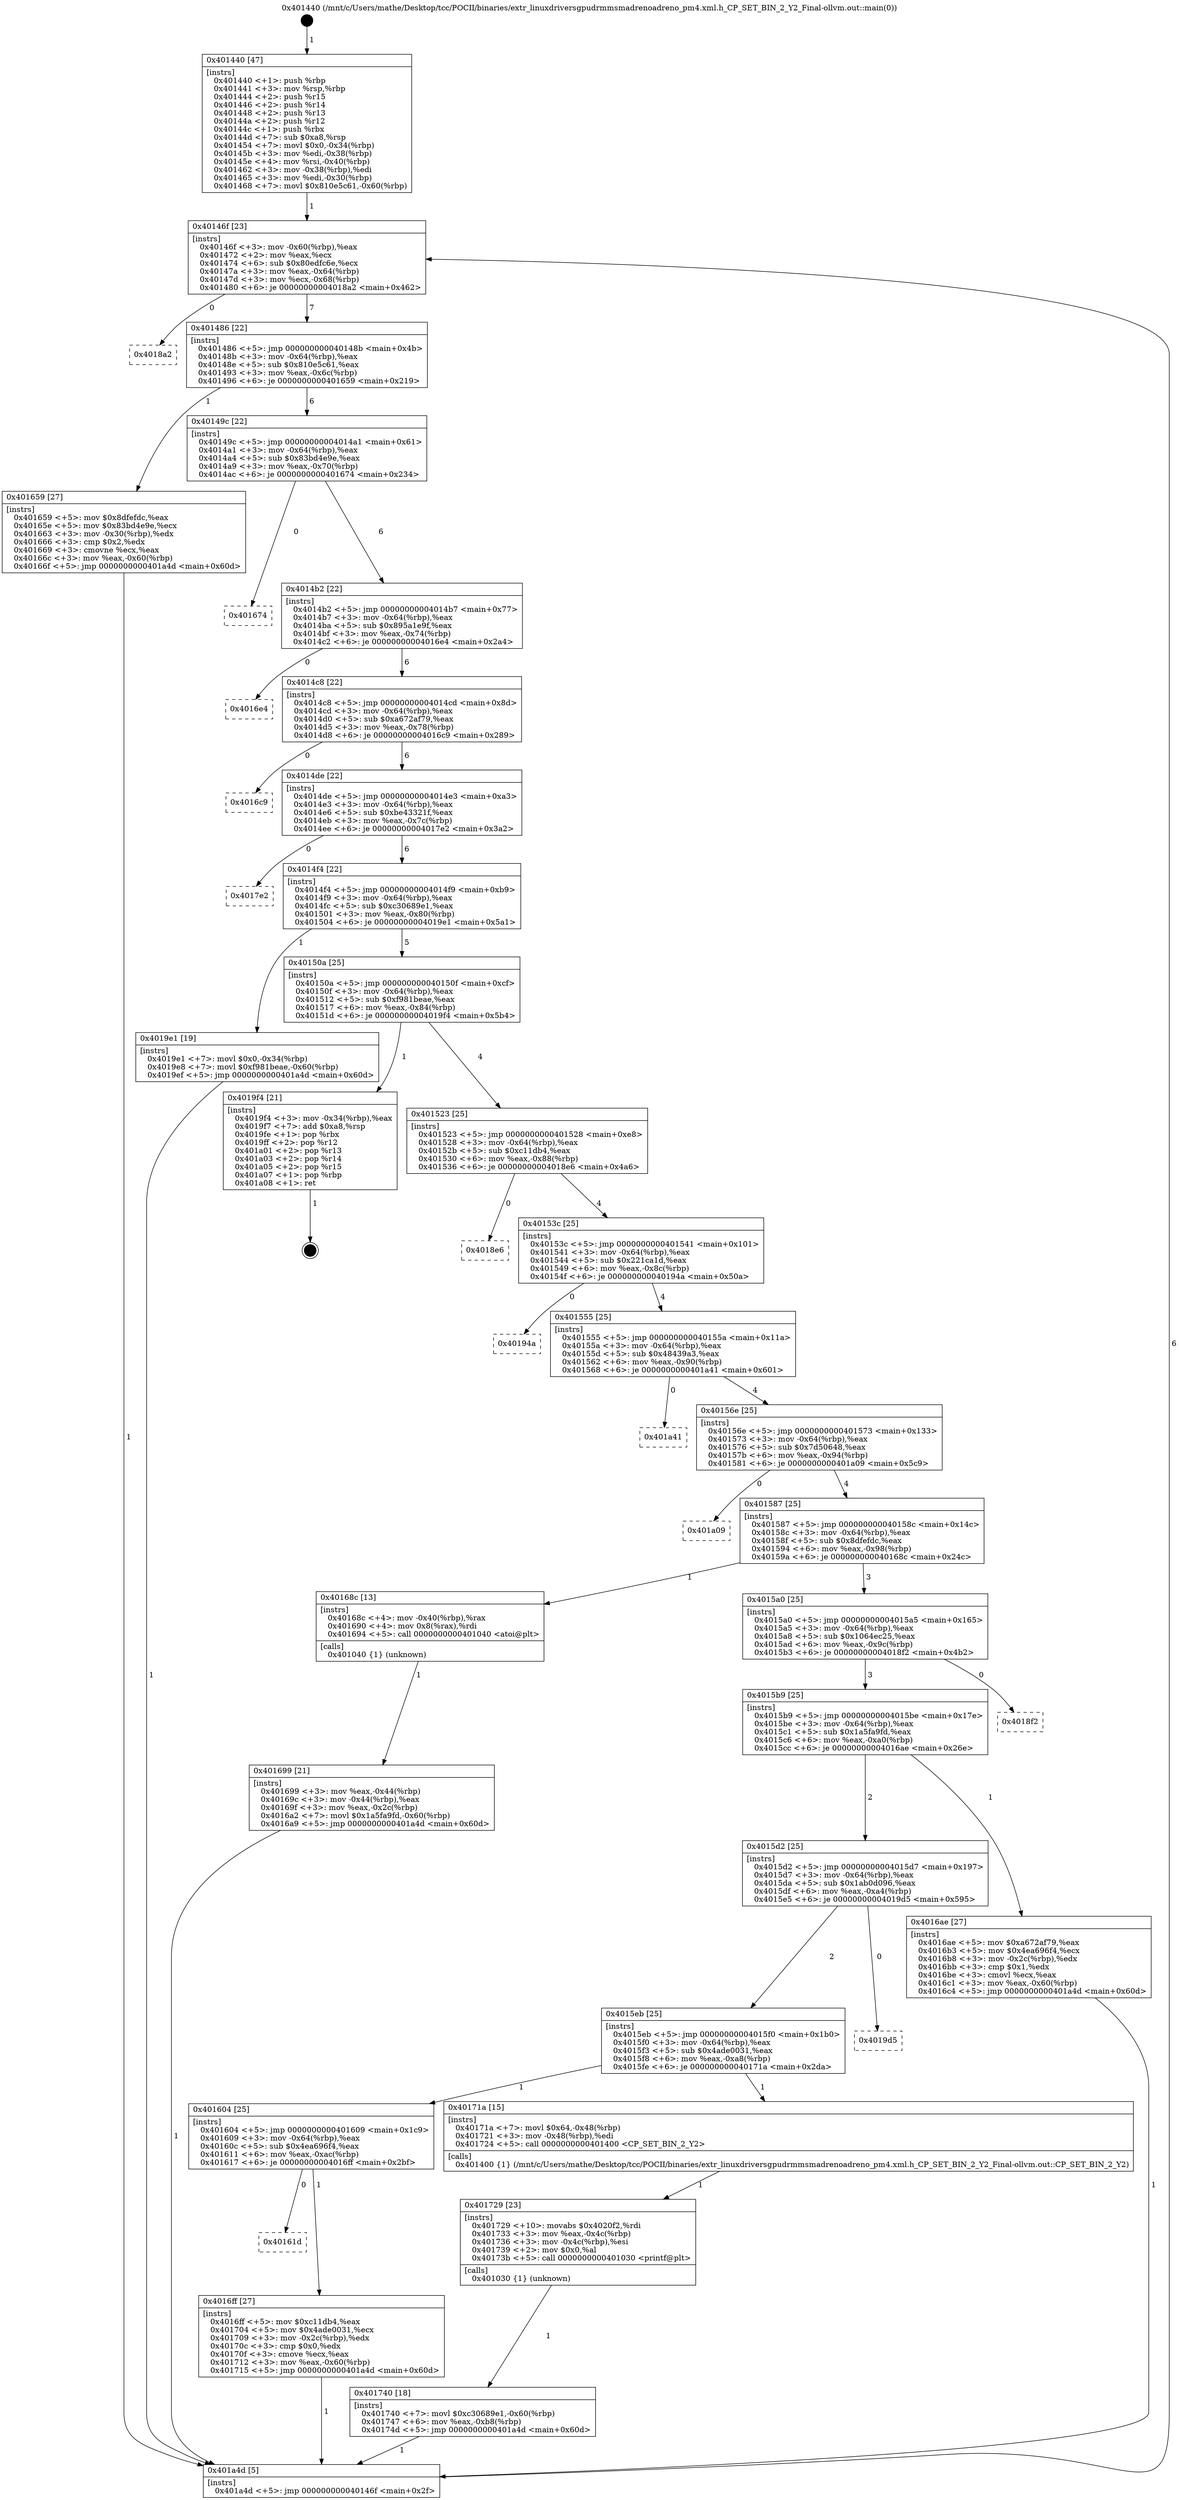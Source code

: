 digraph "0x401440" {
  label = "0x401440 (/mnt/c/Users/mathe/Desktop/tcc/POCII/binaries/extr_linuxdriversgpudrmmsmadrenoadreno_pm4.xml.h_CP_SET_BIN_2_Y2_Final-ollvm.out::main(0))"
  labelloc = "t"
  node[shape=record]

  Entry [label="",width=0.3,height=0.3,shape=circle,fillcolor=black,style=filled]
  "0x40146f" [label="{
     0x40146f [23]\l
     | [instrs]\l
     &nbsp;&nbsp;0x40146f \<+3\>: mov -0x60(%rbp),%eax\l
     &nbsp;&nbsp;0x401472 \<+2\>: mov %eax,%ecx\l
     &nbsp;&nbsp;0x401474 \<+6\>: sub $0x80edfc6e,%ecx\l
     &nbsp;&nbsp;0x40147a \<+3\>: mov %eax,-0x64(%rbp)\l
     &nbsp;&nbsp;0x40147d \<+3\>: mov %ecx,-0x68(%rbp)\l
     &nbsp;&nbsp;0x401480 \<+6\>: je 00000000004018a2 \<main+0x462\>\l
  }"]
  "0x4018a2" [label="{
     0x4018a2\l
  }", style=dashed]
  "0x401486" [label="{
     0x401486 [22]\l
     | [instrs]\l
     &nbsp;&nbsp;0x401486 \<+5\>: jmp 000000000040148b \<main+0x4b\>\l
     &nbsp;&nbsp;0x40148b \<+3\>: mov -0x64(%rbp),%eax\l
     &nbsp;&nbsp;0x40148e \<+5\>: sub $0x810e5c61,%eax\l
     &nbsp;&nbsp;0x401493 \<+3\>: mov %eax,-0x6c(%rbp)\l
     &nbsp;&nbsp;0x401496 \<+6\>: je 0000000000401659 \<main+0x219\>\l
  }"]
  Exit [label="",width=0.3,height=0.3,shape=circle,fillcolor=black,style=filled,peripheries=2]
  "0x401659" [label="{
     0x401659 [27]\l
     | [instrs]\l
     &nbsp;&nbsp;0x401659 \<+5\>: mov $0x8dfefdc,%eax\l
     &nbsp;&nbsp;0x40165e \<+5\>: mov $0x83bd4e9e,%ecx\l
     &nbsp;&nbsp;0x401663 \<+3\>: mov -0x30(%rbp),%edx\l
     &nbsp;&nbsp;0x401666 \<+3\>: cmp $0x2,%edx\l
     &nbsp;&nbsp;0x401669 \<+3\>: cmovne %ecx,%eax\l
     &nbsp;&nbsp;0x40166c \<+3\>: mov %eax,-0x60(%rbp)\l
     &nbsp;&nbsp;0x40166f \<+5\>: jmp 0000000000401a4d \<main+0x60d\>\l
  }"]
  "0x40149c" [label="{
     0x40149c [22]\l
     | [instrs]\l
     &nbsp;&nbsp;0x40149c \<+5\>: jmp 00000000004014a1 \<main+0x61\>\l
     &nbsp;&nbsp;0x4014a1 \<+3\>: mov -0x64(%rbp),%eax\l
     &nbsp;&nbsp;0x4014a4 \<+5\>: sub $0x83bd4e9e,%eax\l
     &nbsp;&nbsp;0x4014a9 \<+3\>: mov %eax,-0x70(%rbp)\l
     &nbsp;&nbsp;0x4014ac \<+6\>: je 0000000000401674 \<main+0x234\>\l
  }"]
  "0x401a4d" [label="{
     0x401a4d [5]\l
     | [instrs]\l
     &nbsp;&nbsp;0x401a4d \<+5\>: jmp 000000000040146f \<main+0x2f\>\l
  }"]
  "0x401440" [label="{
     0x401440 [47]\l
     | [instrs]\l
     &nbsp;&nbsp;0x401440 \<+1\>: push %rbp\l
     &nbsp;&nbsp;0x401441 \<+3\>: mov %rsp,%rbp\l
     &nbsp;&nbsp;0x401444 \<+2\>: push %r15\l
     &nbsp;&nbsp;0x401446 \<+2\>: push %r14\l
     &nbsp;&nbsp;0x401448 \<+2\>: push %r13\l
     &nbsp;&nbsp;0x40144a \<+2\>: push %r12\l
     &nbsp;&nbsp;0x40144c \<+1\>: push %rbx\l
     &nbsp;&nbsp;0x40144d \<+7\>: sub $0xa8,%rsp\l
     &nbsp;&nbsp;0x401454 \<+7\>: movl $0x0,-0x34(%rbp)\l
     &nbsp;&nbsp;0x40145b \<+3\>: mov %edi,-0x38(%rbp)\l
     &nbsp;&nbsp;0x40145e \<+4\>: mov %rsi,-0x40(%rbp)\l
     &nbsp;&nbsp;0x401462 \<+3\>: mov -0x38(%rbp),%edi\l
     &nbsp;&nbsp;0x401465 \<+3\>: mov %edi,-0x30(%rbp)\l
     &nbsp;&nbsp;0x401468 \<+7\>: movl $0x810e5c61,-0x60(%rbp)\l
  }"]
  "0x401740" [label="{
     0x401740 [18]\l
     | [instrs]\l
     &nbsp;&nbsp;0x401740 \<+7\>: movl $0xc30689e1,-0x60(%rbp)\l
     &nbsp;&nbsp;0x401747 \<+6\>: mov %eax,-0xb8(%rbp)\l
     &nbsp;&nbsp;0x40174d \<+5\>: jmp 0000000000401a4d \<main+0x60d\>\l
  }"]
  "0x401674" [label="{
     0x401674\l
  }", style=dashed]
  "0x4014b2" [label="{
     0x4014b2 [22]\l
     | [instrs]\l
     &nbsp;&nbsp;0x4014b2 \<+5\>: jmp 00000000004014b7 \<main+0x77\>\l
     &nbsp;&nbsp;0x4014b7 \<+3\>: mov -0x64(%rbp),%eax\l
     &nbsp;&nbsp;0x4014ba \<+5\>: sub $0x895a1e9f,%eax\l
     &nbsp;&nbsp;0x4014bf \<+3\>: mov %eax,-0x74(%rbp)\l
     &nbsp;&nbsp;0x4014c2 \<+6\>: je 00000000004016e4 \<main+0x2a4\>\l
  }"]
  "0x401729" [label="{
     0x401729 [23]\l
     | [instrs]\l
     &nbsp;&nbsp;0x401729 \<+10\>: movabs $0x4020f2,%rdi\l
     &nbsp;&nbsp;0x401733 \<+3\>: mov %eax,-0x4c(%rbp)\l
     &nbsp;&nbsp;0x401736 \<+3\>: mov -0x4c(%rbp),%esi\l
     &nbsp;&nbsp;0x401739 \<+2\>: mov $0x0,%al\l
     &nbsp;&nbsp;0x40173b \<+5\>: call 0000000000401030 \<printf@plt\>\l
     | [calls]\l
     &nbsp;&nbsp;0x401030 \{1\} (unknown)\l
  }"]
  "0x4016e4" [label="{
     0x4016e4\l
  }", style=dashed]
  "0x4014c8" [label="{
     0x4014c8 [22]\l
     | [instrs]\l
     &nbsp;&nbsp;0x4014c8 \<+5\>: jmp 00000000004014cd \<main+0x8d\>\l
     &nbsp;&nbsp;0x4014cd \<+3\>: mov -0x64(%rbp),%eax\l
     &nbsp;&nbsp;0x4014d0 \<+5\>: sub $0xa672af79,%eax\l
     &nbsp;&nbsp;0x4014d5 \<+3\>: mov %eax,-0x78(%rbp)\l
     &nbsp;&nbsp;0x4014d8 \<+6\>: je 00000000004016c9 \<main+0x289\>\l
  }"]
  "0x40161d" [label="{
     0x40161d\l
  }", style=dashed]
  "0x4016c9" [label="{
     0x4016c9\l
  }", style=dashed]
  "0x4014de" [label="{
     0x4014de [22]\l
     | [instrs]\l
     &nbsp;&nbsp;0x4014de \<+5\>: jmp 00000000004014e3 \<main+0xa3\>\l
     &nbsp;&nbsp;0x4014e3 \<+3\>: mov -0x64(%rbp),%eax\l
     &nbsp;&nbsp;0x4014e6 \<+5\>: sub $0xbe43321f,%eax\l
     &nbsp;&nbsp;0x4014eb \<+3\>: mov %eax,-0x7c(%rbp)\l
     &nbsp;&nbsp;0x4014ee \<+6\>: je 00000000004017e2 \<main+0x3a2\>\l
  }"]
  "0x4016ff" [label="{
     0x4016ff [27]\l
     | [instrs]\l
     &nbsp;&nbsp;0x4016ff \<+5\>: mov $0xc11db4,%eax\l
     &nbsp;&nbsp;0x401704 \<+5\>: mov $0x4ade0031,%ecx\l
     &nbsp;&nbsp;0x401709 \<+3\>: mov -0x2c(%rbp),%edx\l
     &nbsp;&nbsp;0x40170c \<+3\>: cmp $0x0,%edx\l
     &nbsp;&nbsp;0x40170f \<+3\>: cmove %ecx,%eax\l
     &nbsp;&nbsp;0x401712 \<+3\>: mov %eax,-0x60(%rbp)\l
     &nbsp;&nbsp;0x401715 \<+5\>: jmp 0000000000401a4d \<main+0x60d\>\l
  }"]
  "0x4017e2" [label="{
     0x4017e2\l
  }", style=dashed]
  "0x4014f4" [label="{
     0x4014f4 [22]\l
     | [instrs]\l
     &nbsp;&nbsp;0x4014f4 \<+5\>: jmp 00000000004014f9 \<main+0xb9\>\l
     &nbsp;&nbsp;0x4014f9 \<+3\>: mov -0x64(%rbp),%eax\l
     &nbsp;&nbsp;0x4014fc \<+5\>: sub $0xc30689e1,%eax\l
     &nbsp;&nbsp;0x401501 \<+3\>: mov %eax,-0x80(%rbp)\l
     &nbsp;&nbsp;0x401504 \<+6\>: je 00000000004019e1 \<main+0x5a1\>\l
  }"]
  "0x401604" [label="{
     0x401604 [25]\l
     | [instrs]\l
     &nbsp;&nbsp;0x401604 \<+5\>: jmp 0000000000401609 \<main+0x1c9\>\l
     &nbsp;&nbsp;0x401609 \<+3\>: mov -0x64(%rbp),%eax\l
     &nbsp;&nbsp;0x40160c \<+5\>: sub $0x4ea696f4,%eax\l
     &nbsp;&nbsp;0x401611 \<+6\>: mov %eax,-0xac(%rbp)\l
     &nbsp;&nbsp;0x401617 \<+6\>: je 00000000004016ff \<main+0x2bf\>\l
  }"]
  "0x4019e1" [label="{
     0x4019e1 [19]\l
     | [instrs]\l
     &nbsp;&nbsp;0x4019e1 \<+7\>: movl $0x0,-0x34(%rbp)\l
     &nbsp;&nbsp;0x4019e8 \<+7\>: movl $0xf981beae,-0x60(%rbp)\l
     &nbsp;&nbsp;0x4019ef \<+5\>: jmp 0000000000401a4d \<main+0x60d\>\l
  }"]
  "0x40150a" [label="{
     0x40150a [25]\l
     | [instrs]\l
     &nbsp;&nbsp;0x40150a \<+5\>: jmp 000000000040150f \<main+0xcf\>\l
     &nbsp;&nbsp;0x40150f \<+3\>: mov -0x64(%rbp),%eax\l
     &nbsp;&nbsp;0x401512 \<+5\>: sub $0xf981beae,%eax\l
     &nbsp;&nbsp;0x401517 \<+6\>: mov %eax,-0x84(%rbp)\l
     &nbsp;&nbsp;0x40151d \<+6\>: je 00000000004019f4 \<main+0x5b4\>\l
  }"]
  "0x40171a" [label="{
     0x40171a [15]\l
     | [instrs]\l
     &nbsp;&nbsp;0x40171a \<+7\>: movl $0x64,-0x48(%rbp)\l
     &nbsp;&nbsp;0x401721 \<+3\>: mov -0x48(%rbp),%edi\l
     &nbsp;&nbsp;0x401724 \<+5\>: call 0000000000401400 \<CP_SET_BIN_2_Y2\>\l
     | [calls]\l
     &nbsp;&nbsp;0x401400 \{1\} (/mnt/c/Users/mathe/Desktop/tcc/POCII/binaries/extr_linuxdriversgpudrmmsmadrenoadreno_pm4.xml.h_CP_SET_BIN_2_Y2_Final-ollvm.out::CP_SET_BIN_2_Y2)\l
  }"]
  "0x4019f4" [label="{
     0x4019f4 [21]\l
     | [instrs]\l
     &nbsp;&nbsp;0x4019f4 \<+3\>: mov -0x34(%rbp),%eax\l
     &nbsp;&nbsp;0x4019f7 \<+7\>: add $0xa8,%rsp\l
     &nbsp;&nbsp;0x4019fe \<+1\>: pop %rbx\l
     &nbsp;&nbsp;0x4019ff \<+2\>: pop %r12\l
     &nbsp;&nbsp;0x401a01 \<+2\>: pop %r13\l
     &nbsp;&nbsp;0x401a03 \<+2\>: pop %r14\l
     &nbsp;&nbsp;0x401a05 \<+2\>: pop %r15\l
     &nbsp;&nbsp;0x401a07 \<+1\>: pop %rbp\l
     &nbsp;&nbsp;0x401a08 \<+1\>: ret\l
  }"]
  "0x401523" [label="{
     0x401523 [25]\l
     | [instrs]\l
     &nbsp;&nbsp;0x401523 \<+5\>: jmp 0000000000401528 \<main+0xe8\>\l
     &nbsp;&nbsp;0x401528 \<+3\>: mov -0x64(%rbp),%eax\l
     &nbsp;&nbsp;0x40152b \<+5\>: sub $0xc11db4,%eax\l
     &nbsp;&nbsp;0x401530 \<+6\>: mov %eax,-0x88(%rbp)\l
     &nbsp;&nbsp;0x401536 \<+6\>: je 00000000004018e6 \<main+0x4a6\>\l
  }"]
  "0x4015eb" [label="{
     0x4015eb [25]\l
     | [instrs]\l
     &nbsp;&nbsp;0x4015eb \<+5\>: jmp 00000000004015f0 \<main+0x1b0\>\l
     &nbsp;&nbsp;0x4015f0 \<+3\>: mov -0x64(%rbp),%eax\l
     &nbsp;&nbsp;0x4015f3 \<+5\>: sub $0x4ade0031,%eax\l
     &nbsp;&nbsp;0x4015f8 \<+6\>: mov %eax,-0xa8(%rbp)\l
     &nbsp;&nbsp;0x4015fe \<+6\>: je 000000000040171a \<main+0x2da\>\l
  }"]
  "0x4018e6" [label="{
     0x4018e6\l
  }", style=dashed]
  "0x40153c" [label="{
     0x40153c [25]\l
     | [instrs]\l
     &nbsp;&nbsp;0x40153c \<+5\>: jmp 0000000000401541 \<main+0x101\>\l
     &nbsp;&nbsp;0x401541 \<+3\>: mov -0x64(%rbp),%eax\l
     &nbsp;&nbsp;0x401544 \<+5\>: sub $0x221ca1d,%eax\l
     &nbsp;&nbsp;0x401549 \<+6\>: mov %eax,-0x8c(%rbp)\l
     &nbsp;&nbsp;0x40154f \<+6\>: je 000000000040194a \<main+0x50a\>\l
  }"]
  "0x4019d5" [label="{
     0x4019d5\l
  }", style=dashed]
  "0x40194a" [label="{
     0x40194a\l
  }", style=dashed]
  "0x401555" [label="{
     0x401555 [25]\l
     | [instrs]\l
     &nbsp;&nbsp;0x401555 \<+5\>: jmp 000000000040155a \<main+0x11a\>\l
     &nbsp;&nbsp;0x40155a \<+3\>: mov -0x64(%rbp),%eax\l
     &nbsp;&nbsp;0x40155d \<+5\>: sub $0x48439a3,%eax\l
     &nbsp;&nbsp;0x401562 \<+6\>: mov %eax,-0x90(%rbp)\l
     &nbsp;&nbsp;0x401568 \<+6\>: je 0000000000401a41 \<main+0x601\>\l
  }"]
  "0x4015d2" [label="{
     0x4015d2 [25]\l
     | [instrs]\l
     &nbsp;&nbsp;0x4015d2 \<+5\>: jmp 00000000004015d7 \<main+0x197\>\l
     &nbsp;&nbsp;0x4015d7 \<+3\>: mov -0x64(%rbp),%eax\l
     &nbsp;&nbsp;0x4015da \<+5\>: sub $0x1ab0d096,%eax\l
     &nbsp;&nbsp;0x4015df \<+6\>: mov %eax,-0xa4(%rbp)\l
     &nbsp;&nbsp;0x4015e5 \<+6\>: je 00000000004019d5 \<main+0x595\>\l
  }"]
  "0x401a41" [label="{
     0x401a41\l
  }", style=dashed]
  "0x40156e" [label="{
     0x40156e [25]\l
     | [instrs]\l
     &nbsp;&nbsp;0x40156e \<+5\>: jmp 0000000000401573 \<main+0x133\>\l
     &nbsp;&nbsp;0x401573 \<+3\>: mov -0x64(%rbp),%eax\l
     &nbsp;&nbsp;0x401576 \<+5\>: sub $0x7d50648,%eax\l
     &nbsp;&nbsp;0x40157b \<+6\>: mov %eax,-0x94(%rbp)\l
     &nbsp;&nbsp;0x401581 \<+6\>: je 0000000000401a09 \<main+0x5c9\>\l
  }"]
  "0x4016ae" [label="{
     0x4016ae [27]\l
     | [instrs]\l
     &nbsp;&nbsp;0x4016ae \<+5\>: mov $0xa672af79,%eax\l
     &nbsp;&nbsp;0x4016b3 \<+5\>: mov $0x4ea696f4,%ecx\l
     &nbsp;&nbsp;0x4016b8 \<+3\>: mov -0x2c(%rbp),%edx\l
     &nbsp;&nbsp;0x4016bb \<+3\>: cmp $0x1,%edx\l
     &nbsp;&nbsp;0x4016be \<+3\>: cmovl %ecx,%eax\l
     &nbsp;&nbsp;0x4016c1 \<+3\>: mov %eax,-0x60(%rbp)\l
     &nbsp;&nbsp;0x4016c4 \<+5\>: jmp 0000000000401a4d \<main+0x60d\>\l
  }"]
  "0x401a09" [label="{
     0x401a09\l
  }", style=dashed]
  "0x401587" [label="{
     0x401587 [25]\l
     | [instrs]\l
     &nbsp;&nbsp;0x401587 \<+5\>: jmp 000000000040158c \<main+0x14c\>\l
     &nbsp;&nbsp;0x40158c \<+3\>: mov -0x64(%rbp),%eax\l
     &nbsp;&nbsp;0x40158f \<+5\>: sub $0x8dfefdc,%eax\l
     &nbsp;&nbsp;0x401594 \<+6\>: mov %eax,-0x98(%rbp)\l
     &nbsp;&nbsp;0x40159a \<+6\>: je 000000000040168c \<main+0x24c\>\l
  }"]
  "0x4015b9" [label="{
     0x4015b9 [25]\l
     | [instrs]\l
     &nbsp;&nbsp;0x4015b9 \<+5\>: jmp 00000000004015be \<main+0x17e\>\l
     &nbsp;&nbsp;0x4015be \<+3\>: mov -0x64(%rbp),%eax\l
     &nbsp;&nbsp;0x4015c1 \<+5\>: sub $0x1a5fa9fd,%eax\l
     &nbsp;&nbsp;0x4015c6 \<+6\>: mov %eax,-0xa0(%rbp)\l
     &nbsp;&nbsp;0x4015cc \<+6\>: je 00000000004016ae \<main+0x26e\>\l
  }"]
  "0x40168c" [label="{
     0x40168c [13]\l
     | [instrs]\l
     &nbsp;&nbsp;0x40168c \<+4\>: mov -0x40(%rbp),%rax\l
     &nbsp;&nbsp;0x401690 \<+4\>: mov 0x8(%rax),%rdi\l
     &nbsp;&nbsp;0x401694 \<+5\>: call 0000000000401040 \<atoi@plt\>\l
     | [calls]\l
     &nbsp;&nbsp;0x401040 \{1\} (unknown)\l
  }"]
  "0x4015a0" [label="{
     0x4015a0 [25]\l
     | [instrs]\l
     &nbsp;&nbsp;0x4015a0 \<+5\>: jmp 00000000004015a5 \<main+0x165\>\l
     &nbsp;&nbsp;0x4015a5 \<+3\>: mov -0x64(%rbp),%eax\l
     &nbsp;&nbsp;0x4015a8 \<+5\>: sub $0x1064ec25,%eax\l
     &nbsp;&nbsp;0x4015ad \<+6\>: mov %eax,-0x9c(%rbp)\l
     &nbsp;&nbsp;0x4015b3 \<+6\>: je 00000000004018f2 \<main+0x4b2\>\l
  }"]
  "0x401699" [label="{
     0x401699 [21]\l
     | [instrs]\l
     &nbsp;&nbsp;0x401699 \<+3\>: mov %eax,-0x44(%rbp)\l
     &nbsp;&nbsp;0x40169c \<+3\>: mov -0x44(%rbp),%eax\l
     &nbsp;&nbsp;0x40169f \<+3\>: mov %eax,-0x2c(%rbp)\l
     &nbsp;&nbsp;0x4016a2 \<+7\>: movl $0x1a5fa9fd,-0x60(%rbp)\l
     &nbsp;&nbsp;0x4016a9 \<+5\>: jmp 0000000000401a4d \<main+0x60d\>\l
  }"]
  "0x4018f2" [label="{
     0x4018f2\l
  }", style=dashed]
  Entry -> "0x401440" [label=" 1"]
  "0x40146f" -> "0x4018a2" [label=" 0"]
  "0x40146f" -> "0x401486" [label=" 7"]
  "0x4019f4" -> Exit [label=" 1"]
  "0x401486" -> "0x401659" [label=" 1"]
  "0x401486" -> "0x40149c" [label=" 6"]
  "0x401659" -> "0x401a4d" [label=" 1"]
  "0x401440" -> "0x40146f" [label=" 1"]
  "0x401a4d" -> "0x40146f" [label=" 6"]
  "0x4019e1" -> "0x401a4d" [label=" 1"]
  "0x40149c" -> "0x401674" [label=" 0"]
  "0x40149c" -> "0x4014b2" [label=" 6"]
  "0x401740" -> "0x401a4d" [label=" 1"]
  "0x4014b2" -> "0x4016e4" [label=" 0"]
  "0x4014b2" -> "0x4014c8" [label=" 6"]
  "0x401729" -> "0x401740" [label=" 1"]
  "0x4014c8" -> "0x4016c9" [label=" 0"]
  "0x4014c8" -> "0x4014de" [label=" 6"]
  "0x40171a" -> "0x401729" [label=" 1"]
  "0x4014de" -> "0x4017e2" [label=" 0"]
  "0x4014de" -> "0x4014f4" [label=" 6"]
  "0x4016ff" -> "0x401a4d" [label=" 1"]
  "0x4014f4" -> "0x4019e1" [label=" 1"]
  "0x4014f4" -> "0x40150a" [label=" 5"]
  "0x401604" -> "0x4016ff" [label=" 1"]
  "0x40150a" -> "0x4019f4" [label=" 1"]
  "0x40150a" -> "0x401523" [label=" 4"]
  "0x401604" -> "0x40161d" [label=" 0"]
  "0x401523" -> "0x4018e6" [label=" 0"]
  "0x401523" -> "0x40153c" [label=" 4"]
  "0x4015eb" -> "0x40171a" [label=" 1"]
  "0x40153c" -> "0x40194a" [label=" 0"]
  "0x40153c" -> "0x401555" [label=" 4"]
  "0x4015eb" -> "0x401604" [label=" 1"]
  "0x401555" -> "0x401a41" [label=" 0"]
  "0x401555" -> "0x40156e" [label=" 4"]
  "0x4015d2" -> "0x4019d5" [label=" 0"]
  "0x40156e" -> "0x401a09" [label=" 0"]
  "0x40156e" -> "0x401587" [label=" 4"]
  "0x4015d2" -> "0x4015eb" [label=" 2"]
  "0x401587" -> "0x40168c" [label=" 1"]
  "0x401587" -> "0x4015a0" [label=" 3"]
  "0x40168c" -> "0x401699" [label=" 1"]
  "0x401699" -> "0x401a4d" [label=" 1"]
  "0x4015b9" -> "0x4015d2" [label=" 2"]
  "0x4015a0" -> "0x4018f2" [label=" 0"]
  "0x4015a0" -> "0x4015b9" [label=" 3"]
  "0x4016ae" -> "0x401a4d" [label=" 1"]
  "0x4015b9" -> "0x4016ae" [label=" 1"]
}
